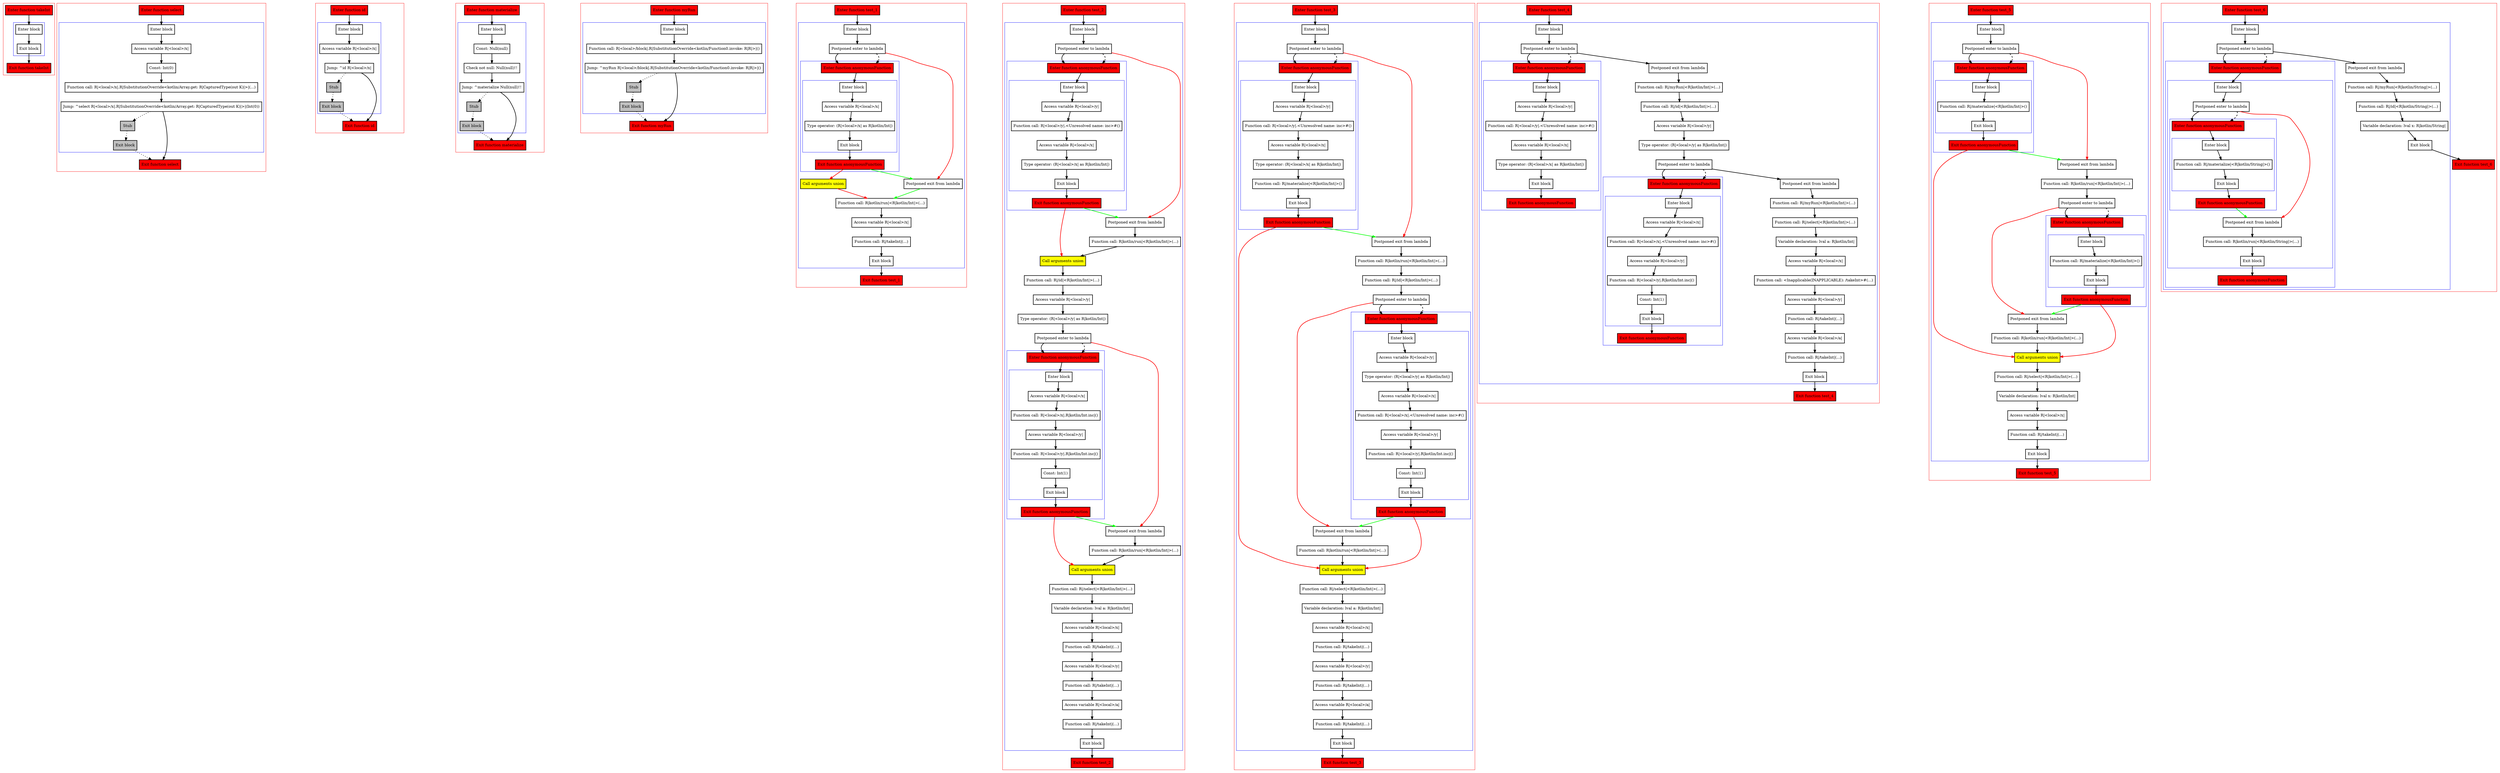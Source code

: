 digraph flowFromInplaceLambda_kt {
    graph [nodesep=3]
    node [shape=box penwidth=2]
    edge [penwidth=2]

    subgraph cluster_0 {
        color=red
        0 [label="Enter function takeInt" style="filled" fillcolor=red];
        subgraph cluster_1 {
            color=blue
            1 [label="Enter block"];
            2 [label="Exit block"];
        }
        3 [label="Exit function takeInt" style="filled" fillcolor=red];
    }
    0 -> {1};
    1 -> {2};
    2 -> {3};

    subgraph cluster_2 {
        color=red
        4 [label="Enter function select" style="filled" fillcolor=red];
        subgraph cluster_3 {
            color=blue
            5 [label="Enter block"];
            6 [label="Access variable R|<local>/x|"];
            7 [label="Const: Int(0)"];
            8 [label="Function call: R|<local>/x|.R|SubstitutionOverride<kotlin/Array.get: R|CapturedType(out K)|>|(...)"];
            9 [label="Jump: ^select R|<local>/x|.R|SubstitutionOverride<kotlin/Array.get: R|CapturedType(out K)|>|(Int(0))"];
            10 [label="Stub" style="filled" fillcolor=gray];
            11 [label="Exit block" style="filled" fillcolor=gray];
        }
        12 [label="Exit function select" style="filled" fillcolor=red];
    }
    4 -> {5};
    5 -> {6};
    6 -> {7};
    7 -> {8};
    8 -> {9};
    9 -> {12};
    9 -> {10} [style=dotted];
    10 -> {11} [style=dotted];
    11 -> {12} [style=dotted];

    subgraph cluster_4 {
        color=red
        13 [label="Enter function id" style="filled" fillcolor=red];
        subgraph cluster_5 {
            color=blue
            14 [label="Enter block"];
            15 [label="Access variable R|<local>/x|"];
            16 [label="Jump: ^id R|<local>/x|"];
            17 [label="Stub" style="filled" fillcolor=gray];
            18 [label="Exit block" style="filled" fillcolor=gray];
        }
        19 [label="Exit function id" style="filled" fillcolor=red];
    }
    13 -> {14};
    14 -> {15};
    15 -> {16};
    16 -> {19};
    16 -> {17} [style=dotted];
    17 -> {18} [style=dotted];
    18 -> {19} [style=dotted];

    subgraph cluster_6 {
        color=red
        20 [label="Enter function materialize" style="filled" fillcolor=red];
        subgraph cluster_7 {
            color=blue
            21 [label="Enter block"];
            22 [label="Const: Null(null)"];
            23 [label="Check not null: Null(null)!!"];
            24 [label="Jump: ^materialize Null(null)!!"];
            25 [label="Stub" style="filled" fillcolor=gray];
            26 [label="Exit block" style="filled" fillcolor=gray];
        }
        27 [label="Exit function materialize" style="filled" fillcolor=red];
    }
    20 -> {21};
    21 -> {22};
    22 -> {23};
    23 -> {24};
    24 -> {27};
    24 -> {25} [style=dotted];
    25 -> {26} [style=dotted];
    26 -> {27} [style=dotted];

    subgraph cluster_8 {
        color=red
        28 [label="Enter function myRun" style="filled" fillcolor=red];
        subgraph cluster_9 {
            color=blue
            29 [label="Enter block"];
            30 [label="Function call: R|<local>/block|.R|SubstitutionOverride<kotlin/Function0.invoke: R|R|>|()"];
            31 [label="Jump: ^myRun R|<local>/block|.R|SubstitutionOverride<kotlin/Function0.invoke: R|R|>|()"];
            32 [label="Stub" style="filled" fillcolor=gray];
            33 [label="Exit block" style="filled" fillcolor=gray];
        }
        34 [label="Exit function myRun" style="filled" fillcolor=red];
    }
    28 -> {29};
    29 -> {30};
    30 -> {31};
    31 -> {34};
    31 -> {32} [style=dotted];
    32 -> {33} [style=dotted];
    33 -> {34} [style=dotted];

    subgraph cluster_10 {
        color=red
        35 [label="Enter function test_1" style="filled" fillcolor=red];
        subgraph cluster_11 {
            color=blue
            36 [label="Enter block"];
            37 [label="Postponed enter to lambda"];
            subgraph cluster_12 {
                color=blue
                45 [label="Enter function anonymousFunction" style="filled" fillcolor=red];
                subgraph cluster_13 {
                    color=blue
                    46 [label="Enter block"];
                    47 [label="Access variable R|<local>/x|"];
                    48 [label="Type operator: (R|<local>/x| as R|kotlin/Int|)"];
                    49 [label="Exit block"];
                }
                50 [label="Exit function anonymousFunction" style="filled" fillcolor=red];
            }
            38 [label="Call arguments union" style="filled" fillcolor=yellow];
            39 [label="Postponed exit from lambda"];
            40 [label="Function call: R|kotlin/run|<R|kotlin/Int|>(...)"];
            41 [label="Access variable R|<local>/x|"];
            42 [label="Function call: R|/takeInt|(...)"];
            43 [label="Exit block"];
        }
        44 [label="Exit function test_1" style="filled" fillcolor=red];
    }
    35 -> {36};
    36 -> {37};
    37 -> {45};
    37 -> {39} [color=red];
    37 -> {45} [style=dashed];
    38 -> {40} [color=red];
    39 -> {40} [color=green];
    40 -> {41};
    41 -> {42};
    42 -> {43};
    43 -> {44};
    45 -> {46};
    46 -> {47};
    47 -> {48};
    48 -> {49};
    49 -> {50};
    50 -> {38} [color=red];
    50 -> {39} [color=green];

    subgraph cluster_14 {
        color=red
        51 [label="Enter function test_2" style="filled" fillcolor=red];
        subgraph cluster_15 {
            color=blue
            52 [label="Enter block"];
            53 [label="Postponed enter to lambda"];
            subgraph cluster_16 {
                color=blue
                74 [label="Enter function anonymousFunction" style="filled" fillcolor=red];
                subgraph cluster_17 {
                    color=blue
                    75 [label="Enter block"];
                    76 [label="Access variable R|<local>/y|"];
                    77 [label="Function call: R|<local>/y|.<Unresolved name: inc>#()"];
                    78 [label="Access variable R|<local>/x|"];
                    79 [label="Type operator: (R|<local>/x| as R|kotlin/Int|)"];
                    80 [label="Exit block"];
                }
                81 [label="Exit function anonymousFunction" style="filled" fillcolor=red];
            }
            54 [label="Postponed exit from lambda"];
            55 [label="Function call: R|kotlin/run|<R|kotlin/Int|>(...)"];
            56 [label="Call arguments union" style="filled" fillcolor=yellow];
            57 [label="Function call: R|/id|<R|kotlin/Int|>(...)"];
            58 [label="Access variable R|<local>/y|"];
            59 [label="Type operator: (R|<local>/y| as R|kotlin/Int|)"];
            60 [label="Postponed enter to lambda"];
            subgraph cluster_18 {
                color=blue
                82 [label="Enter function anonymousFunction" style="filled" fillcolor=red];
                subgraph cluster_19 {
                    color=blue
                    83 [label="Enter block"];
                    84 [label="Access variable R|<local>/x|"];
                    85 [label="Function call: R|<local>/x|.R|kotlin/Int.inc|()"];
                    86 [label="Access variable R|<local>/y|"];
                    87 [label="Function call: R|<local>/y|.R|kotlin/Int.inc|()"];
                    88 [label="Const: Int(1)"];
                    89 [label="Exit block"];
                }
                90 [label="Exit function anonymousFunction" style="filled" fillcolor=red];
            }
            61 [label="Postponed exit from lambda"];
            62 [label="Function call: R|kotlin/run|<R|kotlin/Int|>(...)"];
            63 [label="Call arguments union" style="filled" fillcolor=yellow];
            64 [label="Function call: R|/select|<R|kotlin/Int|>(...)"];
            65 [label="Variable declaration: lval a: R|kotlin/Int|"];
            66 [label="Access variable R|<local>/x|"];
            67 [label="Function call: R|/takeInt|(...)"];
            68 [label="Access variable R|<local>/y|"];
            69 [label="Function call: R|/takeInt|(...)"];
            70 [label="Access variable R|<local>/a|"];
            71 [label="Function call: R|/takeInt|(...)"];
            72 [label="Exit block"];
        }
        73 [label="Exit function test_2" style="filled" fillcolor=red];
    }
    51 -> {52};
    52 -> {53};
    53 -> {74};
    53 -> {54} [color=red];
    53 -> {74} [style=dashed];
    54 -> {55};
    55 -> {56};
    56 -> {57};
    57 -> {58};
    58 -> {59};
    59 -> {60};
    60 -> {82};
    60 -> {61} [color=red];
    60 -> {82} [style=dashed];
    61 -> {62};
    62 -> {63};
    63 -> {64};
    64 -> {65};
    65 -> {66};
    66 -> {67};
    67 -> {68};
    68 -> {69};
    69 -> {70};
    70 -> {71};
    71 -> {72};
    72 -> {73};
    74 -> {75};
    75 -> {76};
    76 -> {77};
    77 -> {78};
    78 -> {79};
    79 -> {80};
    80 -> {81};
    81 -> {56} [color=red];
    81 -> {54} [color=green];
    82 -> {83};
    83 -> {84};
    84 -> {85};
    85 -> {86};
    86 -> {87};
    87 -> {88};
    88 -> {89};
    89 -> {90};
    90 -> {63} [color=red];
    90 -> {61} [color=green];

    subgraph cluster_20 {
        color=red
        91 [label="Enter function test_3" style="filled" fillcolor=red];
        subgraph cluster_21 {
            color=blue
            92 [label="Enter block"];
            93 [label="Postponed enter to lambda"];
            subgraph cluster_22 {
                color=blue
                111 [label="Enter function anonymousFunction" style="filled" fillcolor=red];
                subgraph cluster_23 {
                    color=blue
                    112 [label="Enter block"];
                    113 [label="Access variable R|<local>/y|"];
                    114 [label="Function call: R|<local>/y|.<Unresolved name: inc>#()"];
                    115 [label="Access variable R|<local>/x|"];
                    116 [label="Type operator: (R|<local>/x| as R|kotlin/Int|)"];
                    117 [label="Function call: R|/materialize|<R|kotlin/Int|>()"];
                    118 [label="Exit block"];
                }
                119 [label="Exit function anonymousFunction" style="filled" fillcolor=red];
            }
            94 [label="Postponed exit from lambda"];
            95 [label="Function call: R|kotlin/run|<R|kotlin/Int|>(...)"];
            96 [label="Function call: R|/id|<R|kotlin/Int|>(...)"];
            97 [label="Postponed enter to lambda"];
            subgraph cluster_24 {
                color=blue
                120 [label="Enter function anonymousFunction" style="filled" fillcolor=red];
                subgraph cluster_25 {
                    color=blue
                    121 [label="Enter block"];
                    122 [label="Access variable R|<local>/y|"];
                    123 [label="Type operator: (R|<local>/y| as R|kotlin/Int|)"];
                    124 [label="Access variable R|<local>/x|"];
                    125 [label="Function call: R|<local>/x|.<Unresolved name: inc>#()"];
                    126 [label="Access variable R|<local>/y|"];
                    127 [label="Function call: R|<local>/y|.R|kotlin/Int.inc|()"];
                    128 [label="Const: Int(1)"];
                    129 [label="Exit block"];
                }
                130 [label="Exit function anonymousFunction" style="filled" fillcolor=red];
            }
            98 [label="Postponed exit from lambda"];
            99 [label="Function call: R|kotlin/run|<R|kotlin/Int|>(...)"];
            100 [label="Call arguments union" style="filled" fillcolor=yellow];
            101 [label="Function call: R|/select|<R|kotlin/Int|>(...)"];
            102 [label="Variable declaration: lval a: R|kotlin/Int|"];
            103 [label="Access variable R|<local>/x|"];
            104 [label="Function call: R|/takeInt|(...)"];
            105 [label="Access variable R|<local>/y|"];
            106 [label="Function call: R|/takeInt|(...)"];
            107 [label="Access variable R|<local>/a|"];
            108 [label="Function call: R|/takeInt|(...)"];
            109 [label="Exit block"];
        }
        110 [label="Exit function test_3" style="filled" fillcolor=red];
    }
    91 -> {92};
    92 -> {93};
    93 -> {111};
    93 -> {94} [color=red];
    93 -> {111} [style=dashed];
    94 -> {95};
    95 -> {96};
    96 -> {97};
    97 -> {120};
    97 -> {98} [color=red];
    97 -> {120} [style=dashed];
    98 -> {99};
    99 -> {100};
    100 -> {101};
    101 -> {102};
    102 -> {103};
    103 -> {104};
    104 -> {105};
    105 -> {106};
    106 -> {107};
    107 -> {108};
    108 -> {109};
    109 -> {110};
    111 -> {112};
    112 -> {113};
    113 -> {114};
    114 -> {115};
    115 -> {116};
    116 -> {117};
    117 -> {118};
    118 -> {119};
    119 -> {100} [color=red];
    119 -> {94} [color=green];
    120 -> {121};
    121 -> {122};
    122 -> {123};
    123 -> {124};
    124 -> {125};
    125 -> {126};
    126 -> {127};
    127 -> {128};
    128 -> {129};
    129 -> {130};
    130 -> {100} [color=red];
    130 -> {98} [color=green];

    subgraph cluster_26 {
        color=red
        131 [label="Enter function test_4" style="filled" fillcolor=red];
        subgraph cluster_27 {
            color=blue
            132 [label="Enter block"];
            133 [label="Postponed enter to lambda"];
            subgraph cluster_28 {
                color=blue
                152 [label="Enter function anonymousFunction" style="filled" fillcolor=red];
                subgraph cluster_29 {
                    color=blue
                    153 [label="Enter block"];
                    154 [label="Access variable R|<local>/y|"];
                    155 [label="Function call: R|<local>/y|.<Unresolved name: inc>#()"];
                    156 [label="Access variable R|<local>/x|"];
                    157 [label="Type operator: (R|<local>/x| as R|kotlin/Int|)"];
                    158 [label="Exit block"];
                }
                159 [label="Exit function anonymousFunction" style="filled" fillcolor=red];
            }
            134 [label="Postponed exit from lambda"];
            135 [label="Function call: R|/myRun|<R|kotlin/Int|>(...)"];
            136 [label="Function call: R|/id|<R|kotlin/Int|>(...)"];
            137 [label="Access variable R|<local>/y|"];
            138 [label="Type operator: (R|<local>/y| as R|kotlin/Int|)"];
            139 [label="Postponed enter to lambda"];
            subgraph cluster_30 {
                color=blue
                160 [label="Enter function anonymousFunction" style="filled" fillcolor=red];
                subgraph cluster_31 {
                    color=blue
                    161 [label="Enter block"];
                    162 [label="Access variable R|<local>/x|"];
                    163 [label="Function call: R|<local>/x|.<Unresolved name: inc>#()"];
                    164 [label="Access variable R|<local>/y|"];
                    165 [label="Function call: R|<local>/y|.R|kotlin/Int.inc|()"];
                    166 [label="Const: Int(1)"];
                    167 [label="Exit block"];
                }
                168 [label="Exit function anonymousFunction" style="filled" fillcolor=red];
            }
            140 [label="Postponed exit from lambda"];
            141 [label="Function call: R|/myRun|<R|kotlin/Int|>(...)"];
            142 [label="Function call: R|/select|<R|kotlin/Int|>(...)"];
            143 [label="Variable declaration: lval a: R|kotlin/Int|"];
            144 [label="Access variable R|<local>/x|"];
            145 [label="Function call: <Inapplicable(INAPPLICABLE): /takeInt>#(...)"];
            146 [label="Access variable R|<local>/y|"];
            147 [label="Function call: R|/takeInt|(...)"];
            148 [label="Access variable R|<local>/a|"];
            149 [label="Function call: R|/takeInt|(...)"];
            150 [label="Exit block"];
        }
        151 [label="Exit function test_4" style="filled" fillcolor=red];
    }
    131 -> {132};
    132 -> {133};
    133 -> {134 152};
    133 -> {152} [style=dashed];
    134 -> {135};
    135 -> {136};
    136 -> {137};
    137 -> {138};
    138 -> {139};
    139 -> {140 160};
    139 -> {160} [style=dashed];
    140 -> {141};
    141 -> {142};
    142 -> {143};
    143 -> {144};
    144 -> {145};
    145 -> {146};
    146 -> {147};
    147 -> {148};
    148 -> {149};
    149 -> {150};
    150 -> {151};
    152 -> {153};
    153 -> {154};
    154 -> {155};
    155 -> {156};
    156 -> {157};
    157 -> {158};
    158 -> {159};
    160 -> {161};
    161 -> {162};
    162 -> {163};
    163 -> {164};
    164 -> {165};
    165 -> {166};
    166 -> {167};
    167 -> {168};

    subgraph cluster_32 {
        color=red
        169 [label="Enter function test_5" style="filled" fillcolor=red];
        subgraph cluster_33 {
            color=blue
            170 [label="Enter block"];
            171 [label="Postponed enter to lambda"];
            subgraph cluster_34 {
                color=blue
                184 [label="Enter function anonymousFunction" style="filled" fillcolor=red];
                subgraph cluster_35 {
                    color=blue
                    185 [label="Enter block"];
                    186 [label="Function call: R|/materialize|<R|kotlin/Int|>()"];
                    187 [label="Exit block"];
                }
                188 [label="Exit function anonymousFunction" style="filled" fillcolor=red];
            }
            172 [label="Postponed exit from lambda"];
            173 [label="Function call: R|kotlin/run|<R|kotlin/Int|>(...)"];
            174 [label="Postponed enter to lambda"];
            subgraph cluster_36 {
                color=blue
                189 [label="Enter function anonymousFunction" style="filled" fillcolor=red];
                subgraph cluster_37 {
                    color=blue
                    190 [label="Enter block"];
                    191 [label="Function call: R|/materialize|<R|kotlin/Int|>()"];
                    192 [label="Exit block"];
                }
                193 [label="Exit function anonymousFunction" style="filled" fillcolor=red];
            }
            175 [label="Postponed exit from lambda"];
            176 [label="Function call: R|kotlin/run|<R|kotlin/Int|>(...)"];
            177 [label="Call arguments union" style="filled" fillcolor=yellow];
            178 [label="Function call: R|/select|<R|kotlin/Int|>(...)"];
            179 [label="Variable declaration: lval x: R|kotlin/Int|"];
            180 [label="Access variable R|<local>/x|"];
            181 [label="Function call: R|/takeInt|(...)"];
            182 [label="Exit block"];
        }
        183 [label="Exit function test_5" style="filled" fillcolor=red];
    }
    169 -> {170};
    170 -> {171};
    171 -> {184};
    171 -> {172} [color=red];
    171 -> {184} [style=dashed];
    172 -> {173};
    173 -> {174};
    174 -> {189};
    174 -> {175} [color=red];
    174 -> {189} [style=dashed];
    175 -> {176};
    176 -> {177};
    177 -> {178};
    178 -> {179};
    179 -> {180};
    180 -> {181};
    181 -> {182};
    182 -> {183};
    184 -> {185};
    185 -> {186};
    186 -> {187};
    187 -> {188};
    188 -> {177} [color=red];
    188 -> {172} [color=green];
    189 -> {190};
    190 -> {191};
    191 -> {192};
    192 -> {193};
    193 -> {177} [color=red];
    193 -> {175} [color=green];

    subgraph cluster_38 {
        color=red
        194 [label="Enter function test_6" style="filled" fillcolor=red];
        subgraph cluster_39 {
            color=blue
            195 [label="Enter block"];
            196 [label="Postponed enter to lambda"];
            subgraph cluster_40 {
                color=blue
                203 [label="Enter function anonymousFunction" style="filled" fillcolor=red];
                subgraph cluster_41 {
                    color=blue
                    204 [label="Enter block"];
                    205 [label="Postponed enter to lambda"];
                    subgraph cluster_42 {
                        color=blue
                        210 [label="Enter function anonymousFunction" style="filled" fillcolor=red];
                        subgraph cluster_43 {
                            color=blue
                            211 [label="Enter block"];
                            212 [label="Function call: R|/materialize|<R|kotlin/String|>()"];
                            213 [label="Exit block"];
                        }
                        214 [label="Exit function anonymousFunction" style="filled" fillcolor=red];
                    }
                    206 [label="Postponed exit from lambda"];
                    207 [label="Function call: R|kotlin/run|<R|kotlin/String|>(...)"];
                    208 [label="Exit block"];
                }
                209 [label="Exit function anonymousFunction" style="filled" fillcolor=red];
            }
            197 [label="Postponed exit from lambda"];
            198 [label="Function call: R|/myRun|<R|kotlin/String|>(...)"];
            199 [label="Function call: R|/id|<R|kotlin/String|>(...)"];
            200 [label="Variable declaration: lval x: R|kotlin/String|"];
            201 [label="Exit block"];
        }
        202 [label="Exit function test_6" style="filled" fillcolor=red];
    }
    194 -> {195};
    195 -> {196};
    196 -> {197 203};
    196 -> {203} [style=dashed];
    197 -> {198};
    198 -> {199};
    199 -> {200};
    200 -> {201};
    201 -> {202};
    203 -> {204};
    204 -> {205};
    205 -> {210};
    205 -> {206} [color=red];
    205 -> {210} [style=dashed];
    206 -> {207};
    207 -> {208};
    208 -> {209};
    210 -> {211};
    211 -> {212};
    212 -> {213};
    213 -> {214};
    214 -> {206} [color=green];

}
